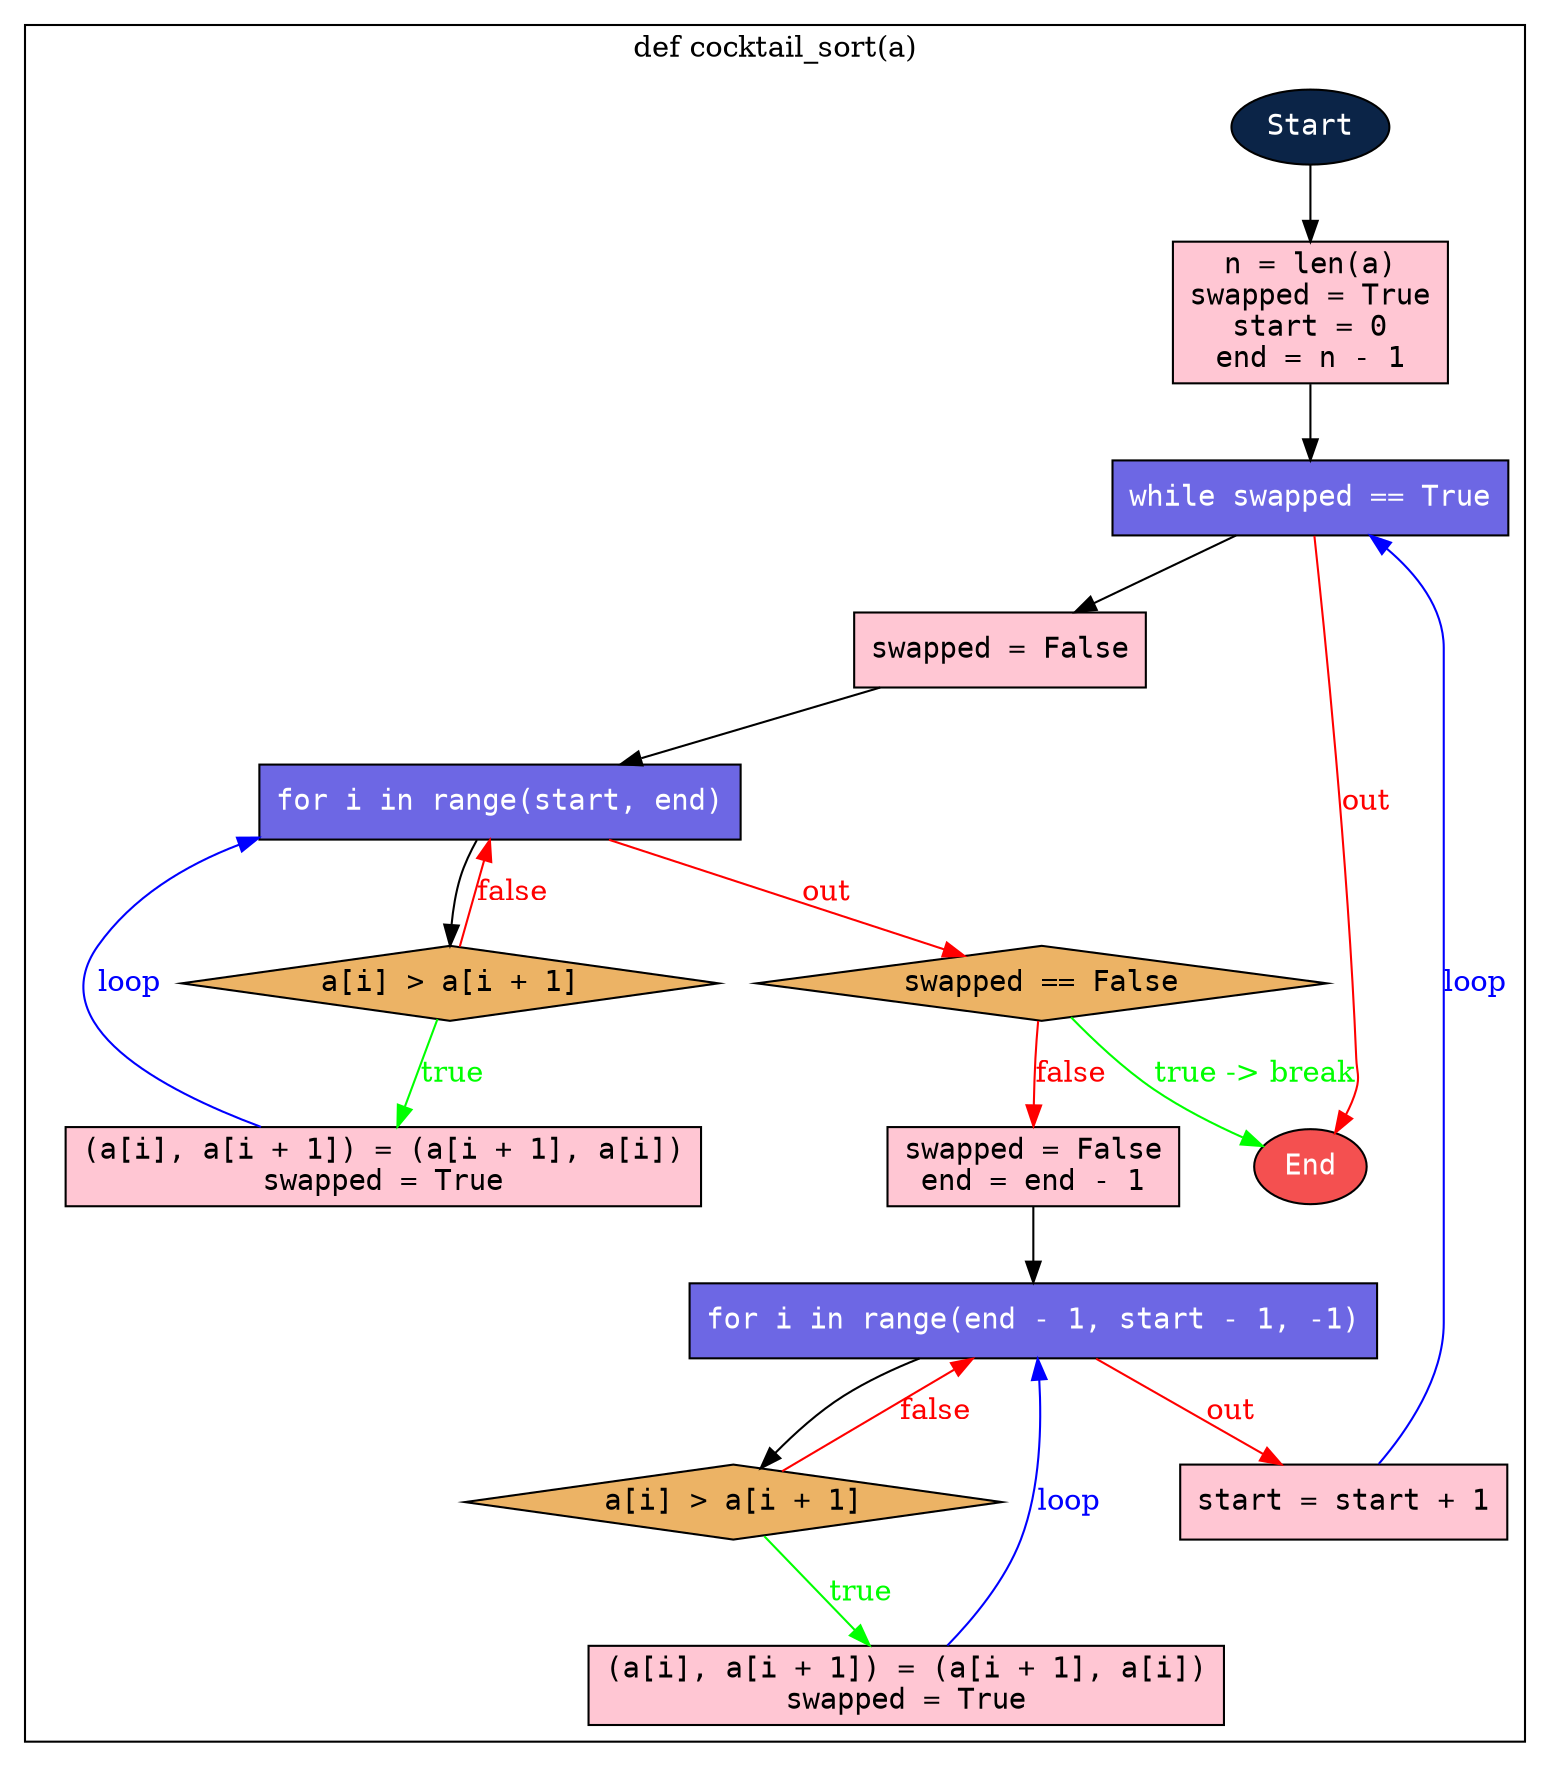 digraph my_graph {
bgcolor="white"
node [fontname="courier"]

LStart_cocktail_sort [shape=ellipse] [label="Start"] [type="START"] [style=filled fillcolor="#0B2447" fontcolor=white]
L5 [shape=rect] [label="n = len(a)
swapped = True
start = 0
end = n - 1
"] [type="STATEMENT"] [style=filled fillcolor="#FFC6D3" fontcolor=black]
L9 [shape=rect] [label="while swapped == True"] [type="LOOP"] [style=filled fillcolor="#6D67E4" fontcolor=white]
L13 [shape=rect] [label="swapped = False
"] [type="STATEMENT"] [style=filled fillcolor="#FFC6D3" fontcolor=black]
L17 [shape=rect] [label="for i in range(start, end)"] [type="LOOP"] [style=filled fillcolor="#6D67E4" fontcolor=white]
L18 [shape=diamond] [label="a[i] > a[i + 1]"] [type="CONDITIONS"] [style=filled fillcolor="#ECB365" fontcolor=black]
L19 [shape=rect] [label="(a[i], a[i + 1]) = (a[i + 1], a[i])
swapped = True
"] [type="STATEMENT"] [style=filled fillcolor="#FFC6D3" fontcolor=black]
L23 [shape=diamond] [label="swapped == False"] [type="CONDITIONS"] [style=filled fillcolor="#ECB365" fontcolor=black]

L28 [shape=rect] [label="swapped = False
end = end - 1
"] [type="STATEMENT"] [style=filled fillcolor="#FFC6D3" fontcolor=black]
L36 [shape=rect] [label="for i in range(end - 1, start - 1, -1)"] [type="LOOP"] [style=filled fillcolor="#6D67E4" fontcolor=white]
L37 [shape=diamond] [label="a[i] > a[i + 1]"] [type="CONDITIONS"] [style=filled fillcolor="#ECB365" fontcolor=black]
L38 [shape=rect] [label="(a[i], a[i + 1]) = (a[i + 1], a[i])
swapped = True
"] [type="STATEMENT"] [style=filled fillcolor="#FFC6D3" fontcolor=black]
L44 [shape=rect] [label="start = start + 1
"] [type="STATEMENT"] [style=filled fillcolor="#FFC6D3" fontcolor=black]
L999999 [shape=ellipse] [label="End"] [type="END"] [style=filled fillcolor="#F45050" fontcolor=white]

subgraph cluster_cocktail_sort {
label = "def cocktail_sort(a)";

LStart_cocktail_sort -> L5    [source="@current_to_next"]
L5 -> L9    [source="@current_to_next"]
L9 -> L13    [source="@loop_to_next"]
L44 -> L9 [color=blue] [fontcolor=blue] [label="loop"] [source="@last_to_loop"]
L9 -> L999999 [color=red] [fontcolor=red] [label="out"] [source="@end_loop_to_end"]
L13 -> L17    [source="@current_to_next"]
L17 -> L18    [source="@loop_to_next"]
L17 -> L23 [color=red] [fontcolor=red] [label="out"] [source="@loop_to_next_sibling"]
L18 -> L17 [color=red] [fontcolor=red] [label="false"] [source="@last_if_to_parent"]
L19 -> L17 [color=blue] [fontcolor=blue] [label="loop"] [source="@last_to_loop"]
L18 -> L19 [color=green] [fontcolor=green] [label="true"] [source="@if_to_next_node"]


L23 -> L28 [color=red] [fontcolor=red] [label="false"] [source="@if_to_next_sibling"]

L23 -> L999999 [color=green] [fontcolor=green] [label="true -> break"] [source="@break_to_end_node"]
L28 -> L36    [source="@current_to_next"]
L36 -> L37    [source="@loop_to_next"]
L36 -> L44 [color=red] [fontcolor=red] [label="out"] [source="@loop_to_next_sibling"]
L37 -> L36 [color=red] [fontcolor=red] [label="false"] [source="@last_if_to_parent"]
L38 -> L36 [color=blue] [fontcolor=blue] [label="loop"] [source="@last_to_loop"]
L37 -> L38 [color=green] [fontcolor=green] [label="true"] [source="@if_to_next_node"]


}


}
